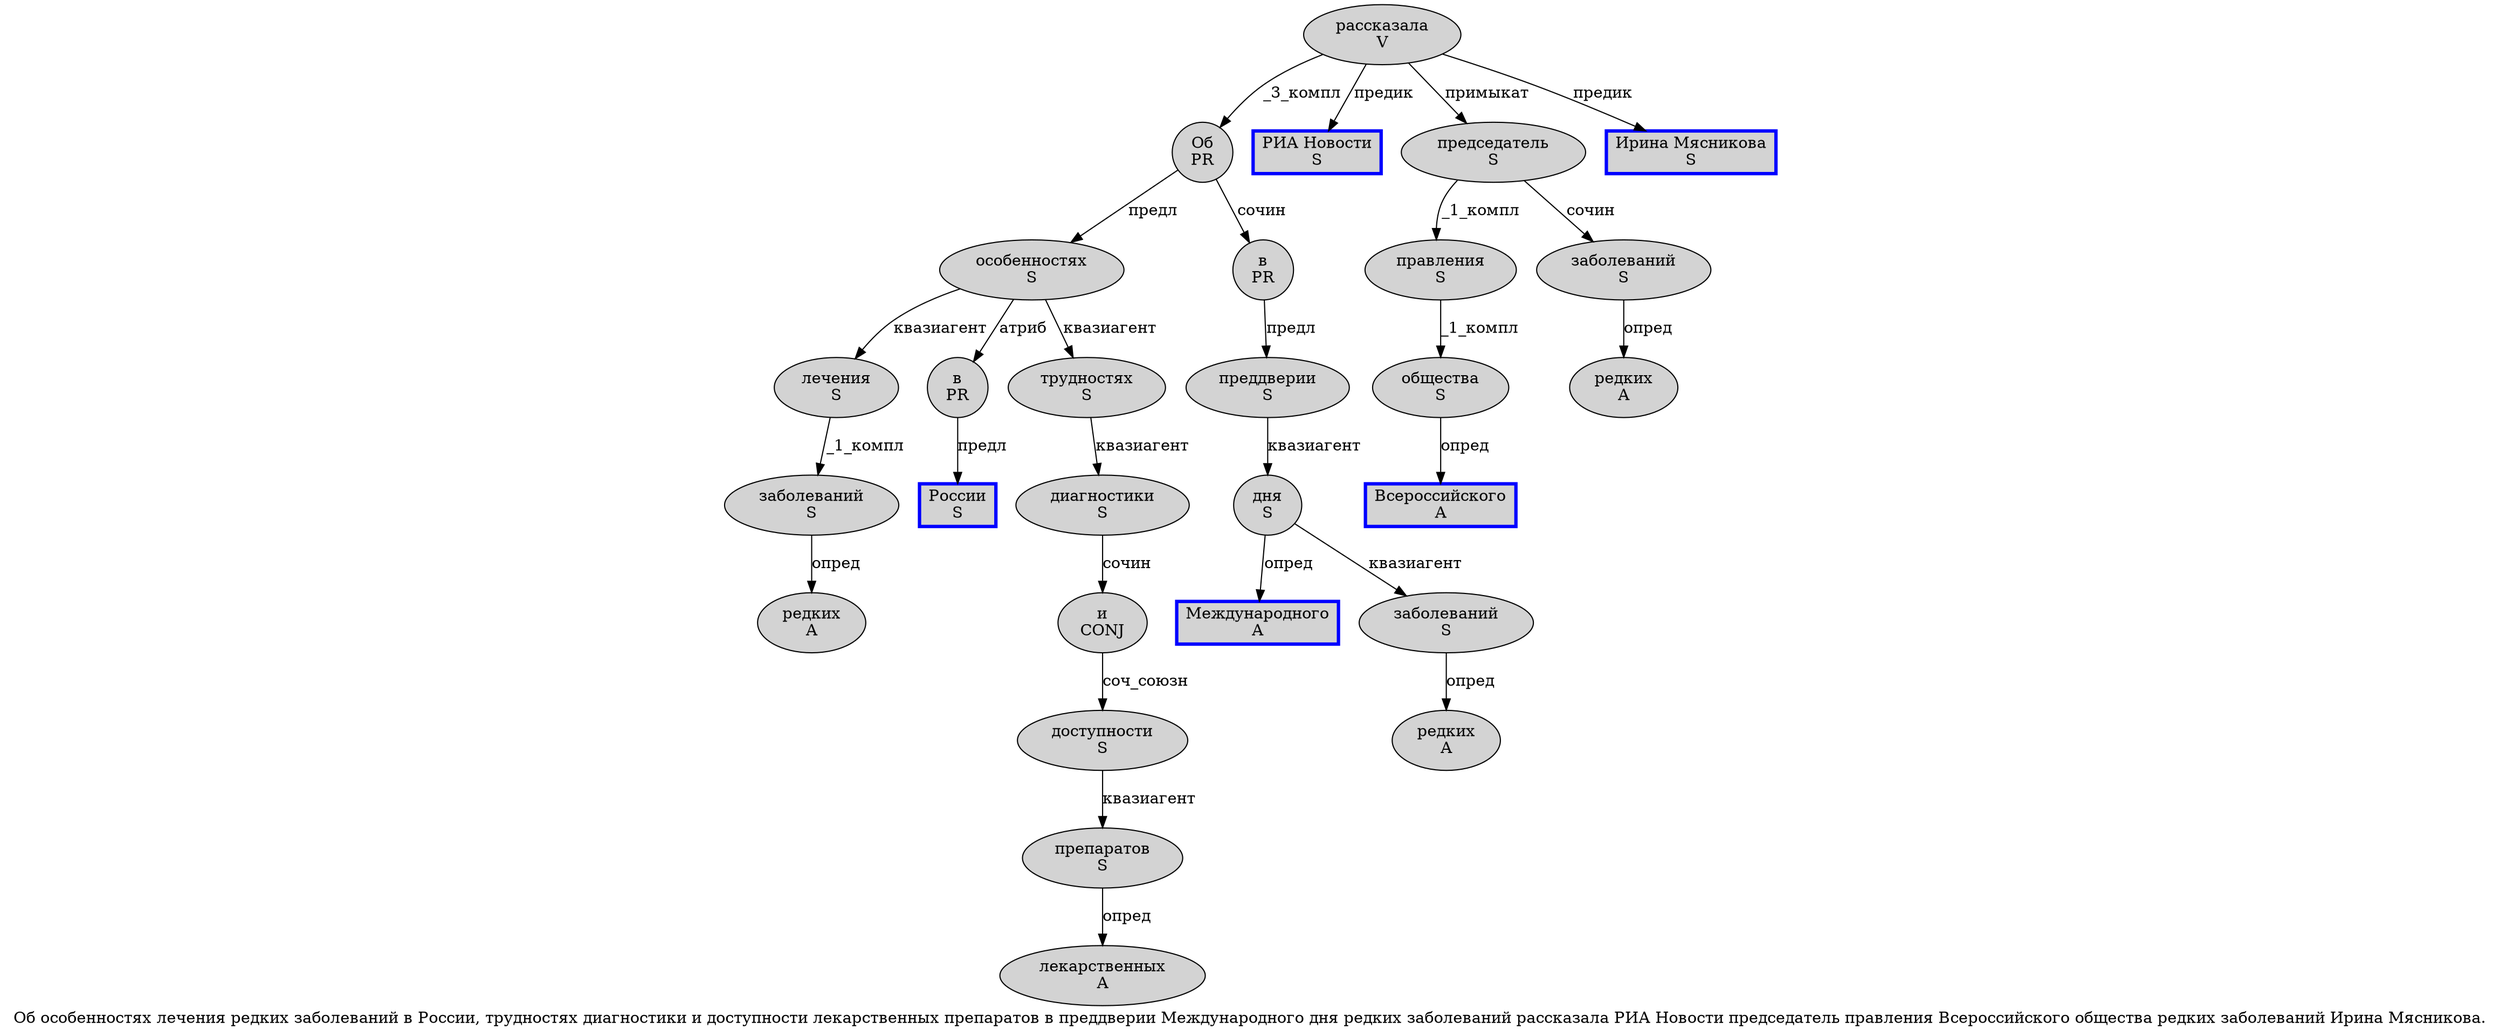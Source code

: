 digraph SENTENCE_482 {
	graph [label="Об особенностях лечения редких заболеваний в России, трудностях диагностики и доступности лекарственных препаратов в преддверии Международного дня редких заболеваний рассказала РИА Новости председатель правления Всероссийского общества редких заболеваний Ирина Мясникова."]
	node [style=filled]
		0 [label="Об
PR" color="" fillcolor=lightgray penwidth=1 shape=ellipse]
		1 [label="особенностях
S" color="" fillcolor=lightgray penwidth=1 shape=ellipse]
		2 [label="лечения
S" color="" fillcolor=lightgray penwidth=1 shape=ellipse]
		3 [label="редких
A" color="" fillcolor=lightgray penwidth=1 shape=ellipse]
		4 [label="заболеваний
S" color="" fillcolor=lightgray penwidth=1 shape=ellipse]
		5 [label="в
PR" color="" fillcolor=lightgray penwidth=1 shape=ellipse]
		6 [label="России
S" color=blue fillcolor=lightgray penwidth=3 shape=box]
		8 [label="трудностях
S" color="" fillcolor=lightgray penwidth=1 shape=ellipse]
		9 [label="диагностики
S" color="" fillcolor=lightgray penwidth=1 shape=ellipse]
		10 [label="и
CONJ" color="" fillcolor=lightgray penwidth=1 shape=ellipse]
		11 [label="доступности
S" color="" fillcolor=lightgray penwidth=1 shape=ellipse]
		12 [label="лекарственных
A" color="" fillcolor=lightgray penwidth=1 shape=ellipse]
		13 [label="препаратов
S" color="" fillcolor=lightgray penwidth=1 shape=ellipse]
		14 [label="в
PR" color="" fillcolor=lightgray penwidth=1 shape=ellipse]
		15 [label="преддверии
S" color="" fillcolor=lightgray penwidth=1 shape=ellipse]
		16 [label="Международного
A" color=blue fillcolor=lightgray penwidth=3 shape=box]
		17 [label="дня
S" color="" fillcolor=lightgray penwidth=1 shape=ellipse]
		18 [label="редких
A" color="" fillcolor=lightgray penwidth=1 shape=ellipse]
		19 [label="заболеваний
S" color="" fillcolor=lightgray penwidth=1 shape=ellipse]
		20 [label="рассказала
V" color="" fillcolor=lightgray penwidth=1 shape=ellipse]
		21 [label="РИА Новости
S" color=blue fillcolor=lightgray penwidth=3 shape=box]
		22 [label="председатель
S" color="" fillcolor=lightgray penwidth=1 shape=ellipse]
		23 [label="правления
S" color="" fillcolor=lightgray penwidth=1 shape=ellipse]
		24 [label="Всероссийского
A" color=blue fillcolor=lightgray penwidth=3 shape=box]
		25 [label="общества
S" color="" fillcolor=lightgray penwidth=1 shape=ellipse]
		26 [label="редких
A" color="" fillcolor=lightgray penwidth=1 shape=ellipse]
		27 [label="заболеваний
S" color="" fillcolor=lightgray penwidth=1 shape=ellipse]
		28 [label="Ирина Мясникова
S" color=blue fillcolor=lightgray penwidth=3 shape=box]
			8 -> 9 [label="квазиагент"]
			2 -> 4 [label="_1_компл"]
			9 -> 10 [label="сочин"]
			13 -> 12 [label="опред"]
			10 -> 11 [label="соч_союзн"]
			15 -> 17 [label="квазиагент"]
			4 -> 3 [label="опред"]
			14 -> 15 [label="предл"]
			11 -> 13 [label="квазиагент"]
			0 -> 1 [label="предл"]
			0 -> 14 [label="сочин"]
			19 -> 18 [label="опред"]
			23 -> 25 [label="_1_компл"]
			20 -> 0 [label="_3_компл"]
			20 -> 21 [label="предик"]
			20 -> 22 [label="примыкат"]
			20 -> 28 [label="предик"]
			22 -> 23 [label="_1_компл"]
			22 -> 27 [label="сочин"]
			1 -> 2 [label="квазиагент"]
			1 -> 5 [label="атриб"]
			1 -> 8 [label="квазиагент"]
			25 -> 24 [label="опред"]
			27 -> 26 [label="опред"]
			5 -> 6 [label="предл"]
			17 -> 16 [label="опред"]
			17 -> 19 [label="квазиагент"]
}